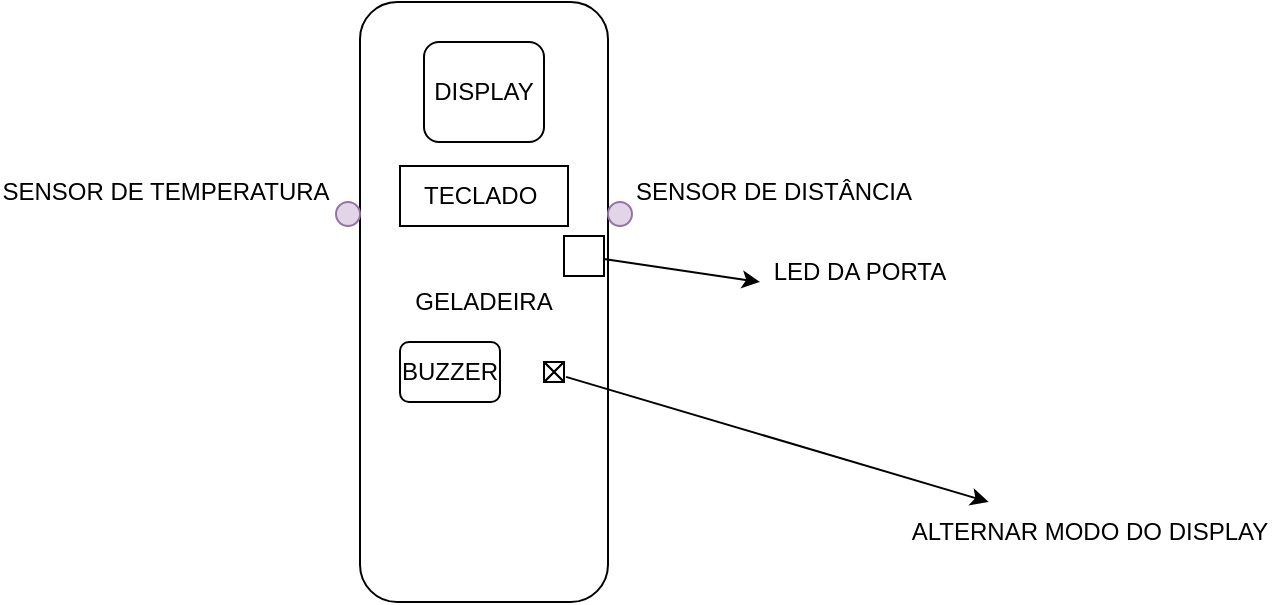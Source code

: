 <mxfile version="24.2.5" type="device">
  <diagram name="Página-1" id="Pfu4XI9xLDkoOjVs5tji">
    <mxGraphModel dx="819" dy="426" grid="1" gridSize="10" guides="1" tooltips="1" connect="1" arrows="1" fold="1" page="1" pageScale="1" pageWidth="827" pageHeight="1169" math="0" shadow="0">
      <root>
        <mxCell id="0" />
        <mxCell id="1" parent="0" />
        <mxCell id="Kl2wzFnBSWAyeiBoLXPR-1" value="GELADEIRA" style="rounded=1;whiteSpace=wrap;html=1;" vertex="1" parent="1">
          <mxGeometry x="310" y="250" width="124" height="300" as="geometry" />
        </mxCell>
        <mxCell id="Kl2wzFnBSWAyeiBoLXPR-2" value="" style="ellipse;whiteSpace=wrap;html=1;fillColor=#e1d5e7;strokeColor=#9673a6;direction=south;" vertex="1" parent="1">
          <mxGeometry x="434" y="350" width="12" height="12" as="geometry" />
        </mxCell>
        <mxCell id="Kl2wzFnBSWAyeiBoLXPR-5" value="SENSOR DE DISTÂNCIA" style="text;html=1;align=center;verticalAlign=middle;whiteSpace=wrap;rounded=0;" vertex="1" parent="1">
          <mxGeometry x="434" y="330" width="166" height="30" as="geometry" />
        </mxCell>
        <mxCell id="Kl2wzFnBSWAyeiBoLXPR-7" value="DISPLAY" style="rounded=1;whiteSpace=wrap;html=1;" vertex="1" parent="1">
          <mxGeometry x="342" y="270" width="60" height="50" as="geometry" />
        </mxCell>
        <mxCell id="Kl2wzFnBSWAyeiBoLXPR-8" value="TECLADO&amp;nbsp;" style="rounded=0;whiteSpace=wrap;html=1;" vertex="1" parent="1">
          <mxGeometry x="330" y="332" width="84" height="30" as="geometry" />
        </mxCell>
        <mxCell id="Kl2wzFnBSWAyeiBoLXPR-9" value="" style="labelPosition=center;verticalLabelPosition=middle;align=center;html=1;shape=mxgraph.basic.button;dx=10;whiteSpace=wrap;" vertex="1" parent="1">
          <mxGeometry x="402" y="430" width="10" height="10" as="geometry" />
        </mxCell>
        <mxCell id="Kl2wzFnBSWAyeiBoLXPR-12" value="ALTERNAR MODO DO DISPLAY" style="text;html=1;align=center;verticalAlign=middle;whiteSpace=wrap;rounded=0;" vertex="1" parent="1">
          <mxGeometry x="580" y="500" width="190" height="30" as="geometry" />
        </mxCell>
        <mxCell id="Kl2wzFnBSWAyeiBoLXPR-13" value="BUZZER" style="rounded=1;whiteSpace=wrap;html=1;" vertex="1" parent="1">
          <mxGeometry x="330" y="420" width="50" height="30" as="geometry" />
        </mxCell>
        <mxCell id="Kl2wzFnBSWAyeiBoLXPR-14" value="" style="ellipse;whiteSpace=wrap;html=1;fillColor=#e1d5e7;strokeColor=#9673a6;direction=south;" vertex="1" parent="1">
          <mxGeometry x="298" y="350" width="12" height="12" as="geometry" />
        </mxCell>
        <mxCell id="Kl2wzFnBSWAyeiBoLXPR-15" value="SENSOR DE TEMPERATURA" style="text;html=1;align=center;verticalAlign=middle;whiteSpace=wrap;rounded=0;" vertex="1" parent="1">
          <mxGeometry x="130" y="330" width="166" height="30" as="geometry" />
        </mxCell>
        <mxCell id="Kl2wzFnBSWAyeiBoLXPR-16" value="" style="rounded=0;whiteSpace=wrap;html=1;" vertex="1" parent="1">
          <mxGeometry x="412" y="367" width="20" height="20" as="geometry" />
        </mxCell>
        <mxCell id="Kl2wzFnBSWAyeiBoLXPR-18" value="" style="endArrow=classic;html=1;rounded=0;exitX=1.1;exitY=0.743;exitDx=0;exitDy=0;exitPerimeter=0;" edge="1" parent="1" source="Kl2wzFnBSWAyeiBoLXPR-9" target="Kl2wzFnBSWAyeiBoLXPR-12">
          <mxGeometry width="50" height="50" relative="1" as="geometry">
            <mxPoint x="380" y="520" as="sourcePoint" />
            <mxPoint x="430" y="470" as="targetPoint" />
          </mxGeometry>
        </mxCell>
        <mxCell id="Kl2wzFnBSWAyeiBoLXPR-19" value="" style="endArrow=classic;html=1;rounded=0;" edge="1" parent="1" source="Kl2wzFnBSWAyeiBoLXPR-16">
          <mxGeometry width="50" height="50" relative="1" as="geometry">
            <mxPoint x="550" y="430" as="sourcePoint" />
            <mxPoint x="510" y="390" as="targetPoint" />
          </mxGeometry>
        </mxCell>
        <mxCell id="Kl2wzFnBSWAyeiBoLXPR-20" value="LED DA PORTA" style="text;html=1;align=center;verticalAlign=middle;whiteSpace=wrap;rounded=0;" vertex="1" parent="1">
          <mxGeometry x="510" y="370" width="100" height="30" as="geometry" />
        </mxCell>
      </root>
    </mxGraphModel>
  </diagram>
</mxfile>
